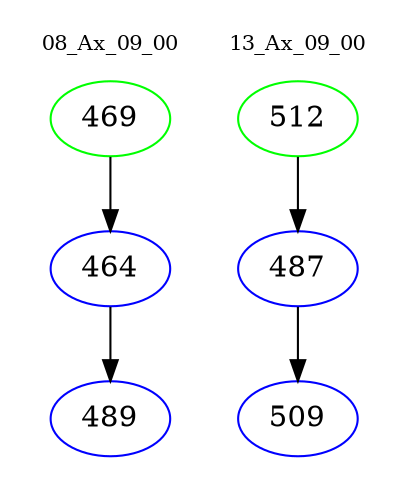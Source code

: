 digraph{
subgraph cluster_0 {
color = white
label = "08_Ax_09_00";
fontsize=10;
T0_469 [label="469", color="green"]
T0_469 -> T0_464 [color="black"]
T0_464 [label="464", color="blue"]
T0_464 -> T0_489 [color="black"]
T0_489 [label="489", color="blue"]
}
subgraph cluster_1 {
color = white
label = "13_Ax_09_00";
fontsize=10;
T1_512 [label="512", color="green"]
T1_512 -> T1_487 [color="black"]
T1_487 [label="487", color="blue"]
T1_487 -> T1_509 [color="black"]
T1_509 [label="509", color="blue"]
}
}
